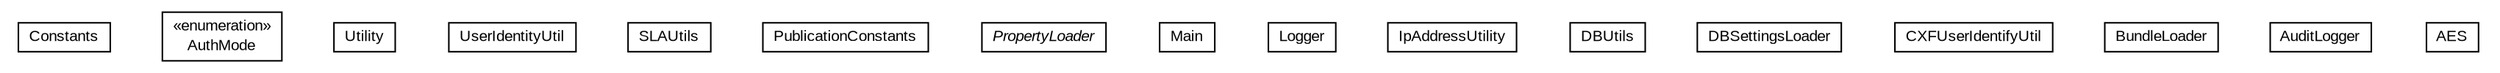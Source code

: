 #!/usr/local/bin/dot
#
# Class diagram 
# Generated by UMLGraph version R5_6-24-gf6e263 (http://www.umlgraph.org/)
#

digraph G {
	edge [fontname="arial",fontsize=10,labelfontname="arial",labelfontsize=10];
	node [fontname="arial",fontsize=10,shape=plaintext];
	nodesep=0.25;
	ranksep=0.5;
	// org.miloss.fgsms.common.Constants
	c0 [label=<<table title="org.miloss.fgsms.common.Constants" border="0" cellborder="1" cellspacing="0" cellpadding="2" port="p" href="./Constants.html">
		<tr><td><table border="0" cellspacing="0" cellpadding="1">
<tr><td align="center" balign="center"> Constants </td></tr>
		</table></td></tr>
		</table>>, URL="./Constants.html", fontname="arial", fontcolor="black", fontsize=10.0];
	// org.miloss.fgsms.common.Constants.AuthMode
	c1 [label=<<table title="org.miloss.fgsms.common.Constants.AuthMode" border="0" cellborder="1" cellspacing="0" cellpadding="2" port="p" href="./Constants.AuthMode.html">
		<tr><td><table border="0" cellspacing="0" cellpadding="1">
<tr><td align="center" balign="center"> &#171;enumeration&#187; </td></tr>
<tr><td align="center" balign="center"> AuthMode </td></tr>
		</table></td></tr>
		</table>>, URL="./Constants.AuthMode.html", fontname="arial", fontcolor="black", fontsize=10.0];
	// org.miloss.fgsms.common.Utility
	c2 [label=<<table title="org.miloss.fgsms.common.Utility" border="0" cellborder="1" cellspacing="0" cellpadding="2" port="p" href="./Utility.html">
		<tr><td><table border="0" cellspacing="0" cellpadding="1">
<tr><td align="center" balign="center"> Utility </td></tr>
		</table></td></tr>
		</table>>, URL="./Utility.html", fontname="arial", fontcolor="black", fontsize=10.0];
	// org.miloss.fgsms.common.UserIdentityUtil
	c3 [label=<<table title="org.miloss.fgsms.common.UserIdentityUtil" border="0" cellborder="1" cellspacing="0" cellpadding="2" port="p" href="./UserIdentityUtil.html">
		<tr><td><table border="0" cellspacing="0" cellpadding="1">
<tr><td align="center" balign="center"> UserIdentityUtil </td></tr>
		</table></td></tr>
		</table>>, URL="./UserIdentityUtil.html", fontname="arial", fontcolor="black", fontsize=10.0];
	// org.miloss.fgsms.common.SLAUtils
	c4 [label=<<table title="org.miloss.fgsms.common.SLAUtils" border="0" cellborder="1" cellspacing="0" cellpadding="2" port="p" href="./SLAUtils.html">
		<tr><td><table border="0" cellspacing="0" cellpadding="1">
<tr><td align="center" balign="center"> SLAUtils </td></tr>
		</table></td></tr>
		</table>>, URL="./SLAUtils.html", fontname="arial", fontcolor="black", fontsize=10.0];
	// org.miloss.fgsms.common.PublicationConstants
	c5 [label=<<table title="org.miloss.fgsms.common.PublicationConstants" border="0" cellborder="1" cellspacing="0" cellpadding="2" port="p" href="./PublicationConstants.html">
		<tr><td><table border="0" cellspacing="0" cellpadding="1">
<tr><td align="center" balign="center"> PublicationConstants </td></tr>
		</table></td></tr>
		</table>>, URL="./PublicationConstants.html", fontname="arial", fontcolor="black", fontsize=10.0];
	// org.miloss.fgsms.common.PropertyLoader
	c6 [label=<<table title="org.miloss.fgsms.common.PropertyLoader" border="0" cellborder="1" cellspacing="0" cellpadding="2" port="p" href="./PropertyLoader.html">
		<tr><td><table border="0" cellspacing="0" cellpadding="1">
<tr><td align="center" balign="center"><font face="arial italic"> PropertyLoader </font></td></tr>
		</table></td></tr>
		</table>>, URL="./PropertyLoader.html", fontname="arial", fontcolor="black", fontsize=10.0];
	// org.miloss.fgsms.common.Main
	c7 [label=<<table title="org.miloss.fgsms.common.Main" border="0" cellborder="1" cellspacing="0" cellpadding="2" port="p" href="./Main.html">
		<tr><td><table border="0" cellspacing="0" cellpadding="1">
<tr><td align="center" balign="center"> Main </td></tr>
		</table></td></tr>
		</table>>, URL="./Main.html", fontname="arial", fontcolor="black", fontsize=10.0];
	// org.miloss.fgsms.common.Logger
	c8 [label=<<table title="org.miloss.fgsms.common.Logger" border="0" cellborder="1" cellspacing="0" cellpadding="2" port="p" href="./Logger.html">
		<tr><td><table border="0" cellspacing="0" cellpadding="1">
<tr><td align="center" balign="center"> Logger </td></tr>
		</table></td></tr>
		</table>>, URL="./Logger.html", fontname="arial", fontcolor="black", fontsize=10.0];
	// org.miloss.fgsms.common.IpAddressUtility
	c9 [label=<<table title="org.miloss.fgsms.common.IpAddressUtility" border="0" cellborder="1" cellspacing="0" cellpadding="2" port="p" href="./IpAddressUtility.html">
		<tr><td><table border="0" cellspacing="0" cellpadding="1">
<tr><td align="center" balign="center"> IpAddressUtility </td></tr>
		</table></td></tr>
		</table>>, URL="./IpAddressUtility.html", fontname="arial", fontcolor="black", fontsize=10.0];
	// org.miloss.fgsms.common.DBUtils
	c10 [label=<<table title="org.miloss.fgsms.common.DBUtils" border="0" cellborder="1" cellspacing="0" cellpadding="2" port="p" href="./DBUtils.html">
		<tr><td><table border="0" cellspacing="0" cellpadding="1">
<tr><td align="center" balign="center"> DBUtils </td></tr>
		</table></td></tr>
		</table>>, URL="./DBUtils.html", fontname="arial", fontcolor="black", fontsize=10.0];
	// org.miloss.fgsms.common.DBSettingsLoader
	c11 [label=<<table title="org.miloss.fgsms.common.DBSettingsLoader" border="0" cellborder="1" cellspacing="0" cellpadding="2" port="p" href="./DBSettingsLoader.html">
		<tr><td><table border="0" cellspacing="0" cellpadding="1">
<tr><td align="center" balign="center"> DBSettingsLoader </td></tr>
		</table></td></tr>
		</table>>, URL="./DBSettingsLoader.html", fontname="arial", fontcolor="black", fontsize=10.0];
	// org.miloss.fgsms.common.CXFUserIdentifyUtil
	c12 [label=<<table title="org.miloss.fgsms.common.CXFUserIdentifyUtil" border="0" cellborder="1" cellspacing="0" cellpadding="2" port="p" href="./CXFUserIdentifyUtil.html">
		<tr><td><table border="0" cellspacing="0" cellpadding="1">
<tr><td align="center" balign="center"> CXFUserIdentifyUtil </td></tr>
		</table></td></tr>
		</table>>, URL="./CXFUserIdentifyUtil.html", fontname="arial", fontcolor="black", fontsize=10.0];
	// org.miloss.fgsms.common.BundleLoader
	c13 [label=<<table title="org.miloss.fgsms.common.BundleLoader" border="0" cellborder="1" cellspacing="0" cellpadding="2" port="p" href="./BundleLoader.html">
		<tr><td><table border="0" cellspacing="0" cellpadding="1">
<tr><td align="center" balign="center"> BundleLoader </td></tr>
		</table></td></tr>
		</table>>, URL="./BundleLoader.html", fontname="arial", fontcolor="black", fontsize=10.0];
	// org.miloss.fgsms.common.AuditLogger
	c14 [label=<<table title="org.miloss.fgsms.common.AuditLogger" border="0" cellborder="1" cellspacing="0" cellpadding="2" port="p" href="./AuditLogger.html">
		<tr><td><table border="0" cellspacing="0" cellpadding="1">
<tr><td align="center" balign="center"> AuditLogger </td></tr>
		</table></td></tr>
		</table>>, URL="./AuditLogger.html", fontname="arial", fontcolor="black", fontsize=10.0];
	// org.miloss.fgsms.common.AES
	c15 [label=<<table title="org.miloss.fgsms.common.AES" border="0" cellborder="1" cellspacing="0" cellpadding="2" port="p" href="./AES.html">
		<tr><td><table border="0" cellspacing="0" cellpadding="1">
<tr><td align="center" balign="center"> AES </td></tr>
		</table></td></tr>
		</table>>, URL="./AES.html", fontname="arial", fontcolor="black", fontsize=10.0];
}

